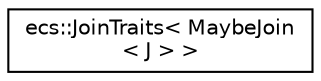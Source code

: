 digraph "Graphical Class Hierarchy"
{
 // LATEX_PDF_SIZE
  edge [fontname="Helvetica",fontsize="10",labelfontname="Helvetica",labelfontsize="10"];
  node [fontname="Helvetica",fontsize="10",shape=record];
  rankdir="LR";
  Node0 [label="ecs::JoinTraits\< MaybeJoin\l\< J \> \>",height=0.2,width=0.4,color="black", fillcolor="white", style="filled",URL="$structecs_1_1_join_traits_3_01_maybe_join_3_01_j_01_4_01_4.html",tooltip=" "];
}

